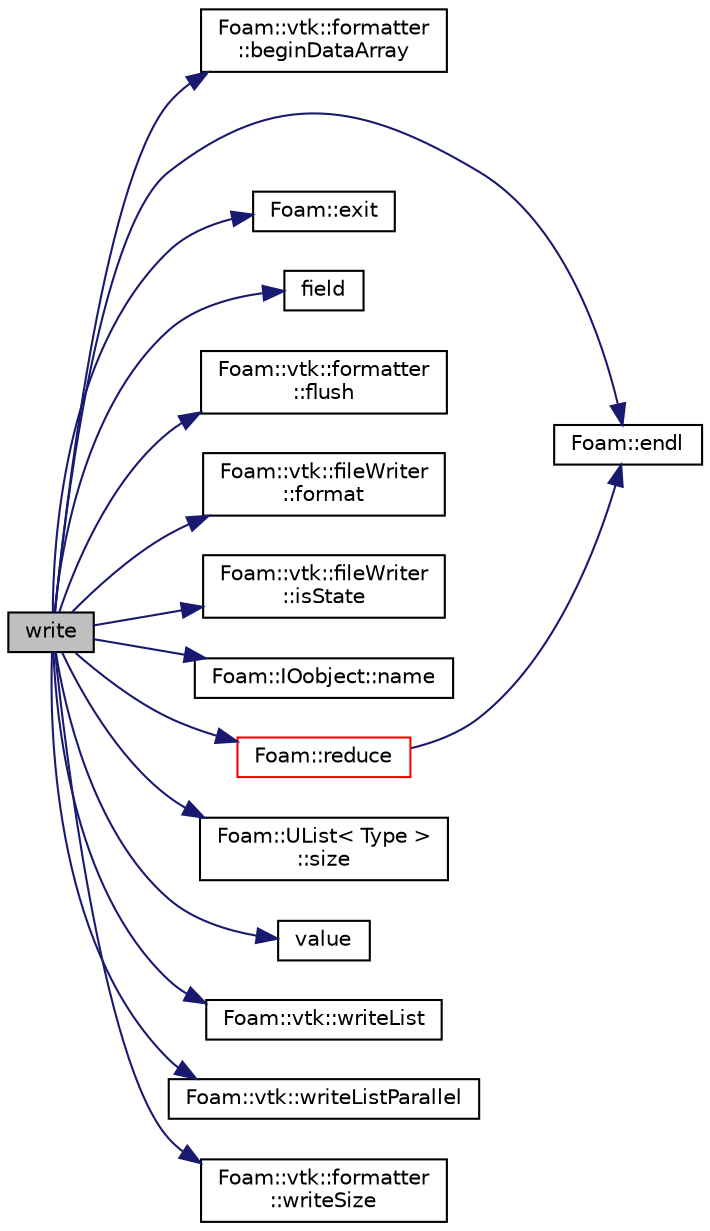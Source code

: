 digraph "write"
{
  bgcolor="transparent";
  edge [fontname="Helvetica",fontsize="10",labelfontname="Helvetica",labelfontsize="10"];
  node [fontname="Helvetica",fontsize="10",shape=record];
  rankdir="LR";
  Node1 [label="write",height=0.2,width=0.4,color="black", fillcolor="grey75", style="filled" fontcolor="black"];
  Node1 -> Node2 [color="midnightblue",fontsize="10",style="solid",fontname="Helvetica"];
  Node2 [label="Foam::vtk::formatter\l::beginDataArray",height=0.2,width=0.4,color="black",URL="$classFoam_1_1vtk_1_1formatter.html#aa725301f23dd7a4d78194ce569c30237",tooltip="Begin &quot;DataArray&quot; XML section. "];
  Node1 -> Node3 [color="midnightblue",fontsize="10",style="solid",fontname="Helvetica"];
  Node3 [label="Foam::endl",height=0.2,width=0.4,color="black",URL="$namespaceFoam.html#a2db8fe02a0d3909e9351bb4275b23ce4",tooltip="Add newline and flush stream. "];
  Node1 -> Node4 [color="midnightblue",fontsize="10",style="solid",fontname="Helvetica"];
  Node4 [label="Foam::exit",height=0.2,width=0.4,color="black",URL="$namespaceFoam.html#a06ca7250d8e89caf05243ec094843642"];
  Node1 -> Node5 [color="midnightblue",fontsize="10",style="solid",fontname="Helvetica"];
  Node5 [label="field",height=0.2,width=0.4,color="black",URL="$combustion_2reactingFoam_2setRDeltaT_8H.html#a9698eee39c0e58c7c0df6fe1a4cc3168"];
  Node1 -> Node6 [color="midnightblue",fontsize="10",style="solid",fontname="Helvetica"];
  Node6 [label="Foam::vtk::formatter\l::flush",height=0.2,width=0.4,color="black",URL="$classFoam_1_1vtk_1_1formatter.html#a50ab71f4bc571f6e246b20db4b3dd131",tooltip="Flush encoding, write newline etc. "];
  Node1 -> Node7 [color="midnightblue",fontsize="10",style="solid",fontname="Helvetica"];
  Node7 [label="Foam::vtk::fileWriter\l::format",height=0.2,width=0.4,color="black",URL="$classFoam_1_1vtk_1_1fileWriter.html#af1a35bc8507785e411f0d7d1a329bd39",tooltip="The VTK formatter in use. "];
  Node1 -> Node8 [color="midnightblue",fontsize="10",style="solid",fontname="Helvetica"];
  Node8 [label="Foam::vtk::fileWriter\l::isState",height=0.2,width=0.4,color="black",URL="$classFoam_1_1vtk_1_1fileWriter.html#a7aadcb2bb96b71f89e227e5a3b520c45",tooltip="True if the output state corresponds to the test state. "];
  Node1 -> Node9 [color="midnightblue",fontsize="10",style="solid",fontname="Helvetica"];
  Node9 [label="Foam::IOobject::name",height=0.2,width=0.4,color="black",URL="$classFoam_1_1IOobject.html#a6d60057c26042eaf7fa1b3b6fb07b582",tooltip="Return name. "];
  Node1 -> Node10 [color="midnightblue",fontsize="10",style="solid",fontname="Helvetica"];
  Node10 [label="Foam::reduce",height=0.2,width=0.4,color="red",URL="$namespaceFoam.html#a7ffd6af4acc2eb9ba72ee296b5ecda23"];
  Node10 -> Node3 [color="midnightblue",fontsize="10",style="solid",fontname="Helvetica"];
  Node1 -> Node11 [color="midnightblue",fontsize="10",style="solid",fontname="Helvetica"];
  Node11 [label="Foam::UList\< Type \>\l::size",height=0.2,width=0.4,color="black",URL="$classFoam_1_1UList.html#afee03bfededf699921815b2bf3c41e35",tooltip="Override size to be inconsistent with allocated storage. "];
  Node1 -> Node12 [color="midnightblue",fontsize="10",style="solid",fontname="Helvetica"];
  Node12 [label="value",height=0.2,width=0.4,color="black",URL="$StCorr_8H.html#a7f851d6ccb9cf41e28285ce3b75e11df"];
  Node1 -> Node13 [color="midnightblue",fontsize="10",style="solid",fontname="Helvetica"];
  Node13 [label="Foam::vtk::writeList",height=0.2,width=0.4,color="black",URL="$namespaceFoam_1_1vtk.html#ab62d6134144b9d5b414af015917593a7",tooltip="Write a list of uint8_t values. "];
  Node1 -> Node14 [color="midnightblue",fontsize="10",style="solid",fontname="Helvetica"];
  Node14 [label="Foam::vtk::writeListParallel",height=0.2,width=0.4,color="black",URL="$namespaceFoam_1_1vtk.html#a349742420696b6d30f2b17aea5934068",tooltip="Write a list of uint8_t values. "];
  Node1 -> Node15 [color="midnightblue",fontsize="10",style="solid",fontname="Helvetica"];
  Node15 [label="Foam::vtk::formatter\l::writeSize",height=0.2,width=0.4,color="black",URL="$classFoam_1_1vtk_1_1formatter.html#ab52e49b7958fb0e51626a3c3fb7eaf28",tooltip="Write leading size for binary output. "];
}
